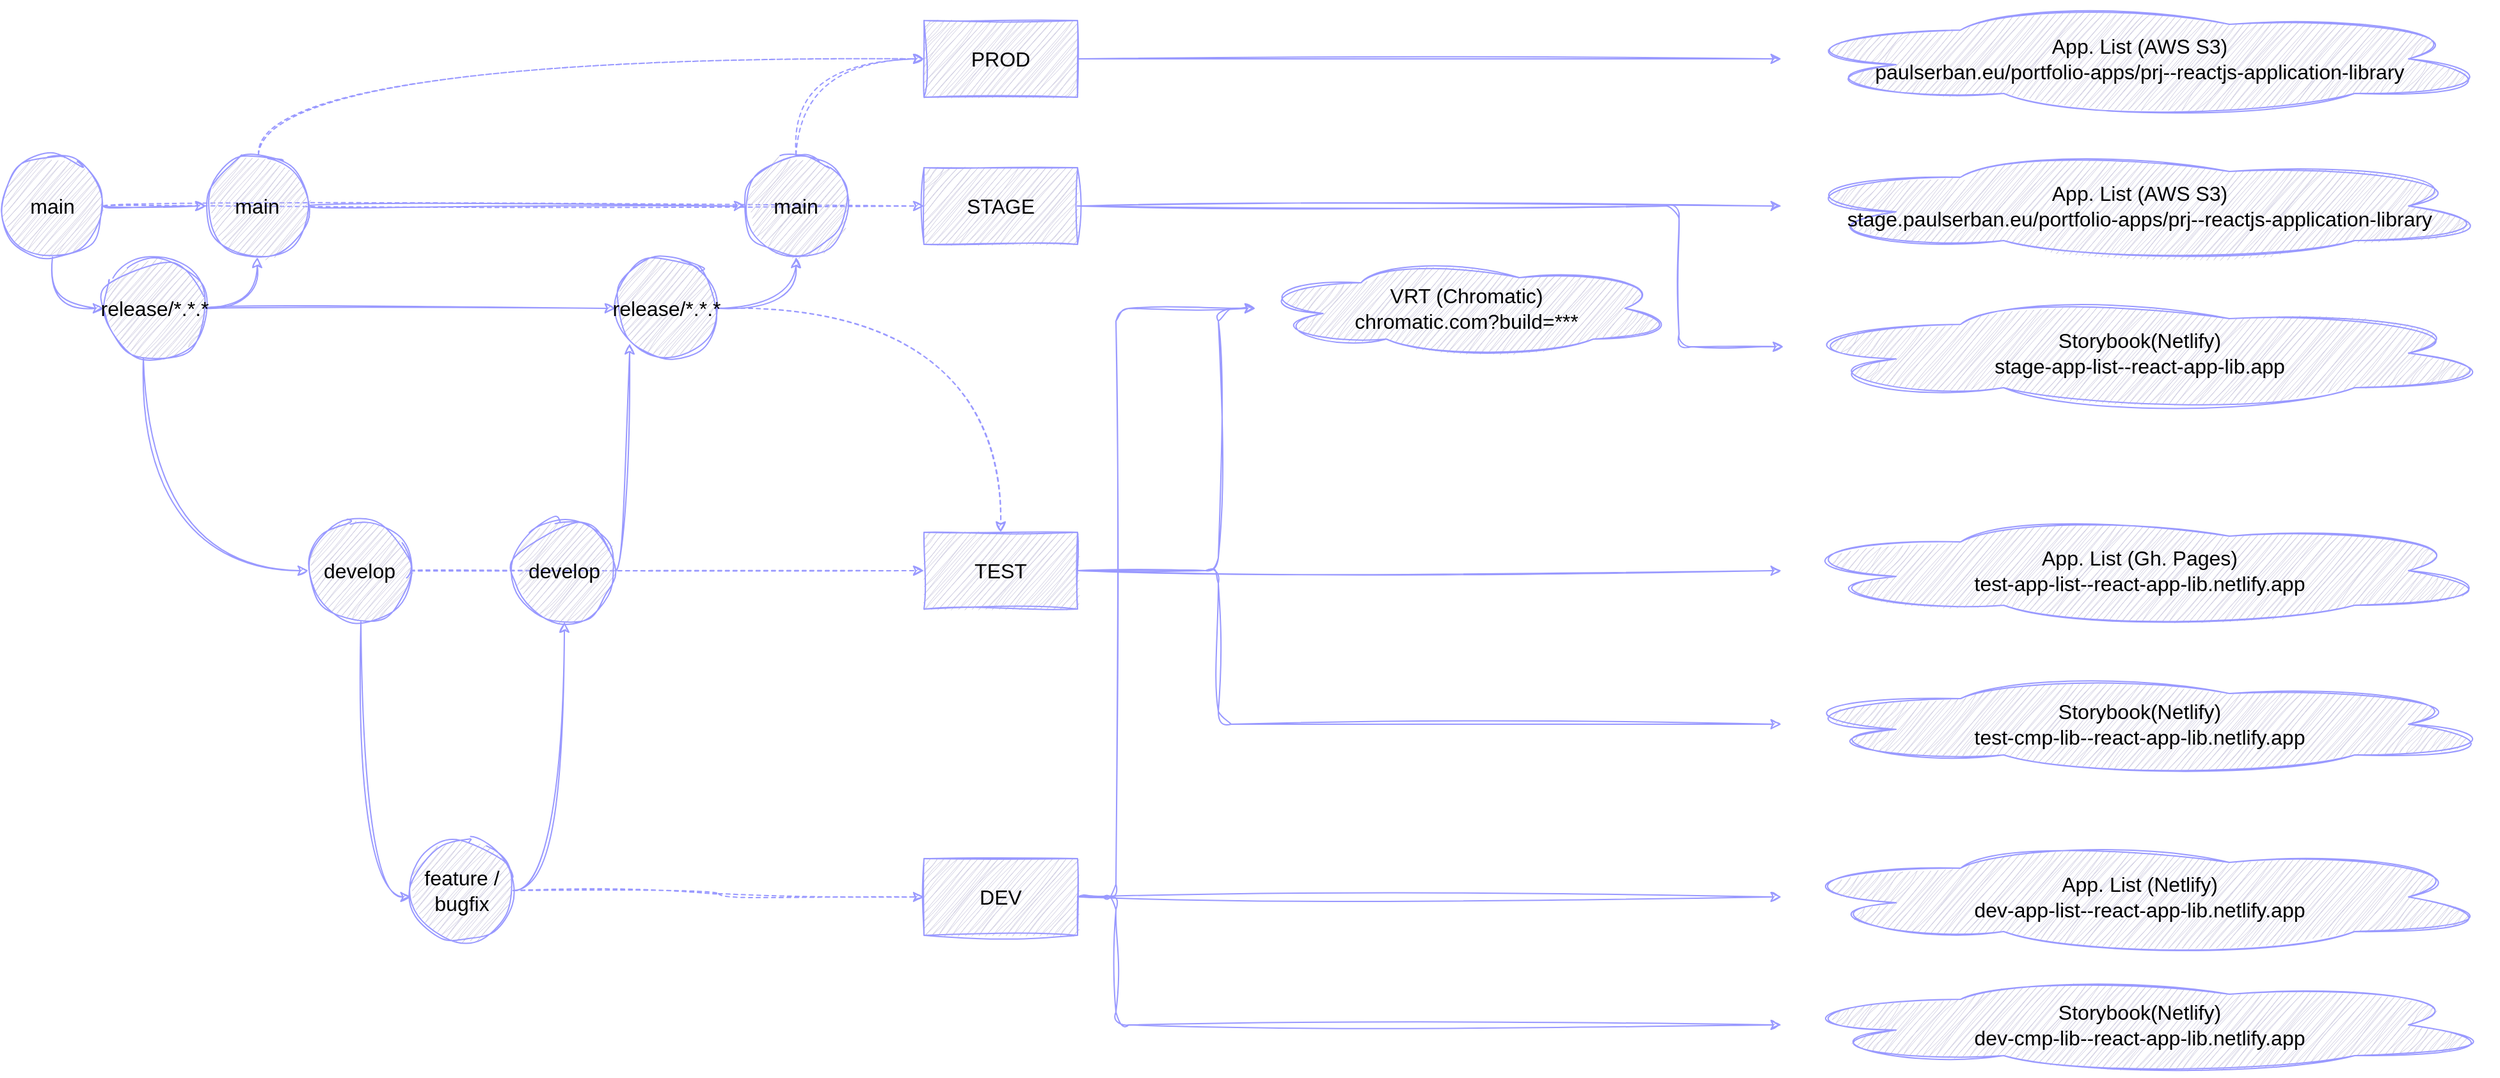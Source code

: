 <mxfile>
    <diagram id="NIzfng-ZdDpY-PZXQT2d" name="Page-1">
        <mxGraphModel dx="630" dy="990" grid="1" gridSize="10" guides="1" tooltips="1" connect="1" arrows="1" fold="1" page="1" pageScale="1" pageWidth="1169" pageHeight="827" math="0" shadow="0">
            <root>
                <mxCell id="0"/>
                <mxCell id="1" parent="0"/>
                <mxCell id="12" style="edgeStyle=orthogonalEdgeStyle;curved=1;html=1;fontSize=16;fontStyle=0;strokeWidth=1;sketch=1;curveFitting=1;jiggle=2;strokeColor=#9999FF;fillColor=#d0cee2;fontColor=#000000;" parent="1" source="6" target="7" edge="1">
                    <mxGeometry relative="1" as="geometry">
                        <Array as="points">
                            <mxPoint x="890" y="860"/>
                        </Array>
                        <mxPoint x="840" y="860" as="targetPoint"/>
                    </mxGeometry>
                </mxCell>
                <mxCell id="14" style="edgeStyle=orthogonalEdgeStyle;curved=1;html=1;dashed=1;fontSize=16;fontStyle=0;strokeWidth=1;sketch=1;curveFitting=1;jiggle=2;strokeColor=#9999FF;fillColor=#d0cee2;fontColor=#000000;" parent="1" source="6" target="40" edge="1">
                    <mxGeometry relative="1" as="geometry">
                        <mxPoint x="1330" y="605" as="targetPoint"/>
                    </mxGeometry>
                </mxCell>
                <mxCell id="6" value="develop" style="ellipse;whiteSpace=wrap;html=1;fontSize=16;fontStyle=0;strokeWidth=1;sketch=1;curveFitting=1;jiggle=2;strokeColor=#9999FF;fillColor=#d0cee2;fontColor=#000000;" parent="1" vertex="1">
                    <mxGeometry x="849" y="565" width="80" height="80" as="geometry"/>
                </mxCell>
                <mxCell id="15" style="edgeStyle=orthogonalEdgeStyle;curved=1;html=1;dashed=1;fontSize=16;fontStyle=0;strokeWidth=1;sketch=1;curveFitting=1;jiggle=2;strokeColor=#9999FF;fillColor=#d0cee2;fontColor=#000000;" parent="1" source="7" target="32" edge="1">
                    <mxGeometry relative="1" as="geometry">
                        <mxPoint x="1330" y="860" as="targetPoint"/>
                    </mxGeometry>
                </mxCell>
                <mxCell id="21" style="edgeStyle=orthogonalEdgeStyle;curved=1;html=1;fontSize=16;fontStyle=0;strokeWidth=1;sketch=1;curveFitting=1;jiggle=2;strokeColor=#9999FF;fillColor=#d0cee2;fontColor=#000000;" parent="1" source="7" target="20" edge="1">
                    <mxGeometry relative="1" as="geometry">
                        <Array as="points">
                            <mxPoint x="1049" y="855"/>
                        </Array>
                    </mxGeometry>
                </mxCell>
                <mxCell id="7" value="feature / bugfix" style="ellipse;whiteSpace=wrap;html=1;fontSize=16;fontStyle=0;strokeWidth=1;sketch=1;curveFitting=1;jiggle=2;strokeColor=#9999FF;fillColor=#d0cee2;fontColor=#000000;" parent="1" vertex="1">
                    <mxGeometry x="929" y="815" width="80" height="80" as="geometry"/>
                </mxCell>
                <mxCell id="10" style="edgeStyle=orthogonalEdgeStyle;html=1;entryX=0;entryY=0.5;entryDx=0;entryDy=0;curved=1;exitX=0.5;exitY=1;exitDx=0;exitDy=0;fontSize=16;fontStyle=0;strokeWidth=1;sketch=1;curveFitting=1;jiggle=2;strokeColor=#9999FF;fillColor=#d0cee2;fontColor=#000000;" parent="1" source="8" target="9" edge="1">
                    <mxGeometry relative="1" as="geometry"/>
                </mxCell>
                <mxCell id="13" style="edgeStyle=orthogonalEdgeStyle;curved=1;html=1;dashed=1;fontSize=16;fontStyle=0;strokeWidth=1;sketch=1;curveFitting=1;jiggle=2;strokeColor=#9999FF;fillColor=#d0cee2;fontColor=#000000;" parent="1" source="8" target="41" edge="1">
                    <mxGeometry relative="1" as="geometry">
                        <mxPoint x="1330" y="320" as="targetPoint"/>
                    </mxGeometry>
                </mxCell>
                <mxCell id="17" style="edgeStyle=orthogonalEdgeStyle;curved=1;html=1;fontSize=16;fontStyle=0;strokeWidth=1;sketch=1;curveFitting=1;jiggle=2;strokeColor=#9999FF;fillColor=#d0cee2;fontColor=#000000;" parent="1" source="8" target="16" edge="1">
                    <mxGeometry relative="1" as="geometry"/>
                </mxCell>
                <mxCell id="8" value="main" style="ellipse;whiteSpace=wrap;html=1;fontSize=16;fontStyle=0;strokeWidth=1;sketch=1;curveFitting=1;jiggle=2;strokeColor=#9999FF;fillColor=#d0cee2;fontColor=#000000;" parent="1" vertex="1">
                    <mxGeometry x="609" y="280" width="80" height="80" as="geometry"/>
                </mxCell>
                <mxCell id="11" style="edgeStyle=orthogonalEdgeStyle;curved=1;html=1;entryX=0;entryY=0.5;entryDx=0;entryDy=0;fontSize=16;fontStyle=0;strokeWidth=1;sketch=1;curveFitting=1;jiggle=2;strokeColor=#9999FF;fillColor=#d0cee2;fontColor=#000000;" parent="1" source="9" target="6" edge="1">
                    <mxGeometry relative="1" as="geometry">
                        <mxPoint x="650" y="565" as="sourcePoint"/>
                        <Array as="points">
                            <mxPoint x="720" y="605"/>
                        </Array>
                    </mxGeometry>
                </mxCell>
                <mxCell id="18" style="edgeStyle=orthogonalEdgeStyle;curved=1;html=1;entryX=0.5;entryY=1;entryDx=0;entryDy=0;fontSize=16;fontStyle=0;exitX=1;exitY=0.5;exitDx=0;exitDy=0;strokeWidth=1;sketch=1;curveFitting=1;jiggle=2;strokeColor=#9999FF;fillColor=#d0cee2;fontColor=#000000;" parent="1" source="9" target="16" edge="1">
                    <mxGeometry relative="1" as="geometry"/>
                </mxCell>
                <mxCell id="26" style="edgeStyle=orthogonalEdgeStyle;curved=1;html=1;fontSize=16;fontStyle=0;strokeWidth=1;sketch=1;curveFitting=1;jiggle=2;strokeColor=#9999FF;fillColor=#d0cee2;fontColor=#000000;" parent="1" source="9" target="22" edge="1">
                    <mxGeometry relative="1" as="geometry"/>
                </mxCell>
                <mxCell id="9" value="release/*.*.*" style="ellipse;whiteSpace=wrap;html=1;fontSize=16;fontStyle=0;strokeWidth=1;sketch=1;curveFitting=1;jiggle=2;strokeColor=#9999FF;fillColor=#d0cee2;fontColor=#000000;" parent="1" vertex="1">
                    <mxGeometry x="689" y="360" width="80" height="80" as="geometry"/>
                </mxCell>
                <mxCell id="19" style="edgeStyle=orthogonalEdgeStyle;curved=1;html=1;dashed=1;fontSize=16;fontStyle=0;strokeWidth=1;sketch=1;curveFitting=1;jiggle=2;strokeColor=#9999FF;fillColor=#d0cee2;fontColor=#000000;" parent="1" source="16" target="42" edge="1">
                    <mxGeometry relative="1" as="geometry">
                        <Array as="points">
                            <mxPoint x="810" y="205"/>
                        </Array>
                        <mxPoint x="1331.212" y="152" as="targetPoint"/>
                    </mxGeometry>
                </mxCell>
                <mxCell id="30" style="edgeStyle=orthogonalEdgeStyle;curved=1;html=1;fontSize=16;fontStyle=0;strokeWidth=1;sketch=1;curveFitting=1;jiggle=2;strokeColor=#9999FF;fillColor=#d0cee2;fontColor=#000000;" parent="1" source="16" target="27" edge="1">
                    <mxGeometry relative="1" as="geometry"/>
                </mxCell>
                <mxCell id="16" value="main" style="ellipse;whiteSpace=wrap;html=1;fontSize=16;fontStyle=0;strokeWidth=1;sketch=1;curveFitting=1;jiggle=2;strokeColor=#9999FF;fillColor=#d0cee2;fontColor=#000000;" parent="1" vertex="1">
                    <mxGeometry x="769" y="280" width="80" height="80" as="geometry"/>
                </mxCell>
                <mxCell id="23" style="edgeStyle=orthogonalEdgeStyle;curved=1;html=1;fontSize=16;fontStyle=0;strokeWidth=1;sketch=1;curveFitting=1;jiggle=2;strokeColor=#9999FF;fillColor=#d0cee2;fontColor=#000000;" parent="1" source="20" target="22" edge="1">
                    <mxGeometry relative="1" as="geometry">
                        <mxPoint x="1100" y="565" as="targetPoint"/>
                        <Array as="points">
                            <mxPoint x="1100" y="605"/>
                        </Array>
                    </mxGeometry>
                </mxCell>
                <mxCell id="20" value="develop" style="ellipse;whiteSpace=wrap;html=1;fontSize=16;fontStyle=0;strokeWidth=1;sketch=1;curveFitting=1;jiggle=2;strokeColor=#9999FF;fillColor=#d0cee2;fontColor=#000000;" parent="1" vertex="1">
                    <mxGeometry x="1009" y="565" width="80" height="80" as="geometry"/>
                </mxCell>
                <mxCell id="25" style="edgeStyle=orthogonalEdgeStyle;curved=1;html=1;dashed=1;fontSize=16;fontStyle=0;strokeWidth=1;sketch=1;curveFitting=1;jiggle=2;strokeColor=#9999FF;fillColor=#d0cee2;fontColor=#000000;" parent="1" source="22" target="40" edge="1">
                    <mxGeometry relative="1" as="geometry">
                        <mxPoint x="1330" y="480" as="targetPoint"/>
                    </mxGeometry>
                </mxCell>
                <mxCell id="29" style="edgeStyle=orthogonalEdgeStyle;curved=1;html=1;entryX=0.5;entryY=1;entryDx=0;entryDy=0;fontSize=16;fontStyle=0;strokeWidth=1;sketch=1;curveFitting=1;jiggle=2;strokeColor=#9999FF;fillColor=#d0cee2;fontColor=#000000;" parent="1" source="22" target="27" edge="1">
                    <mxGeometry relative="1" as="geometry"/>
                </mxCell>
                <mxCell id="22" value="release/*.*.*" style="ellipse;whiteSpace=wrap;html=1;fontSize=16;fontStyle=0;strokeWidth=1;sketch=1;curveFitting=1;jiggle=2;strokeColor=#9999FF;fillColor=#d0cee2;fontColor=#000000;" parent="1" vertex="1">
                    <mxGeometry x="1089" y="360" width="80" height="80" as="geometry"/>
                </mxCell>
                <mxCell id="31" style="edgeStyle=orthogonalEdgeStyle;curved=1;html=1;dashed=1;fontSize=16;fontStyle=0;strokeWidth=1;sketch=1;curveFitting=1;jiggle=2;strokeColor=#9999FF;fillColor=#d0cee2;fontColor=#000000;" parent="1" source="27" target="42" edge="1">
                    <mxGeometry relative="1" as="geometry">
                        <Array as="points">
                            <mxPoint x="1230" y="205"/>
                        </Array>
                        <mxPoint x="1330" y="160" as="targetPoint"/>
                    </mxGeometry>
                </mxCell>
                <mxCell id="27" value="main" style="ellipse;whiteSpace=wrap;html=1;fontSize=16;fontStyle=0;strokeWidth=1;sketch=1;curveFitting=1;jiggle=2;strokeColor=#9999FF;fillColor=#d0cee2;fontColor=#000000;" parent="1" vertex="1">
                    <mxGeometry x="1190" y="280" width="80" height="80" as="geometry"/>
                </mxCell>
                <mxCell id="36" style="edgeStyle=orthogonalEdgeStyle;html=1;fontSize=16;fontStyle=0;strokeWidth=1;sketch=1;curveFitting=1;jiggle=2;strokeColor=#9999FF;fillColor=#d0cee2;fontColor=#000000;" parent="1" source="32" target="33" edge="1">
                    <mxGeometry relative="1" as="geometry"/>
                </mxCell>
                <mxCell id="37" style="edgeStyle=orthogonalEdgeStyle;html=1;fontSize=16;fontStyle=0;strokeWidth=1;sketch=1;curveFitting=1;jiggle=2;strokeColor=#9999FF;fillColor=#d0cee2;fontColor=#000000;" parent="1" source="32" target="34" edge="1">
                    <mxGeometry relative="1" as="geometry">
                        <Array as="points">
                            <mxPoint x="1480" y="860"/>
                            <mxPoint x="1480" y="960"/>
                        </Array>
                    </mxGeometry>
                </mxCell>
                <mxCell id="38" style="edgeStyle=orthogonalEdgeStyle;html=1;fontSize=16;fontStyle=0;strokeWidth=1;sketch=1;curveFitting=1;jiggle=2;strokeColor=#9999FF;fillColor=#d0cee2;fontColor=#000000;" parent="1" source="32" target="35" edge="1">
                    <mxGeometry relative="1" as="geometry">
                        <Array as="points">
                            <mxPoint x="1480" y="860"/>
                            <mxPoint x="1480" y="400"/>
                        </Array>
                    </mxGeometry>
                </mxCell>
                <mxCell id="32" value="DEV" style="whiteSpace=wrap;html=1;fontSize=16;fontStyle=0;strokeWidth=1;sketch=1;curveFitting=1;jiggle=2;strokeColor=#9999FF;fillColor=#d0cee2;fontColor=#000000;" parent="1" vertex="1">
                    <mxGeometry x="1330" y="830" width="120" height="60" as="geometry"/>
                </mxCell>
                <mxCell id="33" value="App. List (Netlify)&lt;br style=&quot;font-size: 16px;&quot;&gt;dev-app-list--react-app-lib.netlify.app" style="ellipse;shape=cloud;whiteSpace=wrap;html=1;fontSize=16;fontStyle=0;strokeWidth=1;sketch=1;curveFitting=1;jiggle=2;strokeColor=#9999FF;fillColor=#d0cee2;fontColor=#000000;" parent="1" vertex="1">
                    <mxGeometry x="2000" y="815" width="560" height="90" as="geometry"/>
                </mxCell>
                <mxCell id="34" value="Storybook(Netlify)&lt;br style=&quot;font-size: 16px;&quot;&gt;dev-cmp-lib--react-app-lib.netlify.app" style="ellipse;shape=cloud;whiteSpace=wrap;html=1;fontSize=16;fontStyle=0;strokeWidth=1;sketch=1;curveFitting=1;jiggle=2;strokeColor=#9999FF;fillColor=#d0cee2;fontColor=#000000;" parent="1" vertex="1">
                    <mxGeometry x="2000" y="920" width="560" height="80" as="geometry"/>
                </mxCell>
                <mxCell id="35" value="VRT (Chromatic)&lt;br style=&quot;font-size: 16px;&quot;&gt;chromatic.com?build=***" style="ellipse;shape=cloud;whiteSpace=wrap;html=1;fontSize=16;fontStyle=0;strokeWidth=1;sketch=1;curveFitting=1;jiggle=2;strokeColor=#9999FF;fillColor=#d0cee2;fontColor=#000000;" parent="1" vertex="1">
                    <mxGeometry x="1589" y="360" width="330" height="80" as="geometry"/>
                </mxCell>
                <mxCell id="45" style="edgeStyle=orthogonalEdgeStyle;html=1;fontSize=16;fontStyle=0;strokeWidth=1;sketch=1;curveFitting=1;jiggle=2;strokeColor=#9999FF;fillColor=#d0cee2;fontColor=#000000;" parent="1" source="40" target="43" edge="1">
                    <mxGeometry relative="1" as="geometry"/>
                </mxCell>
                <mxCell id="46" style="edgeStyle=orthogonalEdgeStyle;html=1;fontSize=16;fontStyle=0;strokeWidth=1;sketch=1;curveFitting=1;jiggle=2;strokeColor=#9999FF;fillColor=#d0cee2;fontColor=#000000;" parent="1" source="40" target="44" edge="1">
                    <mxGeometry relative="1" as="geometry">
                        <Array as="points">
                            <mxPoint x="1560" y="605"/>
                            <mxPoint x="1560" y="725"/>
                        </Array>
                    </mxGeometry>
                </mxCell>
                <mxCell id="47" style="edgeStyle=orthogonalEdgeStyle;html=1;fontSize=16;fontStyle=0;strokeWidth=1;sketch=1;curveFitting=1;jiggle=2;strokeColor=#9999FF;fillColor=#d0cee2;fontColor=#000000;" parent="1" source="40" target="35" edge="1">
                    <mxGeometry relative="1" as="geometry">
                        <Array as="points">
                            <mxPoint x="1560" y="605"/>
                            <mxPoint x="1560" y="400"/>
                        </Array>
                    </mxGeometry>
                </mxCell>
                <mxCell id="40" value="TEST" style="whiteSpace=wrap;html=1;fontSize=16;fontStyle=0;strokeWidth=1;sketch=1;curveFitting=1;jiggle=2;strokeColor=#9999FF;fillColor=#d0cee2;fontColor=#000000;" parent="1" vertex="1">
                    <mxGeometry x="1330" y="575" width="120" height="60" as="geometry"/>
                </mxCell>
                <mxCell id="50" style="edgeStyle=orthogonalEdgeStyle;html=1;fontSize=16;fontStyle=0;strokeWidth=1;sketch=1;curveFitting=1;jiggle=2;strokeColor=#9999FF;fillColor=#d0cee2;fontColor=#000000;" parent="1" source="41" target="48" edge="1">
                    <mxGeometry relative="1" as="geometry"/>
                </mxCell>
                <mxCell id="51" style="edgeStyle=orthogonalEdgeStyle;html=1;fontSize=16;fontStyle=0;strokeWidth=1;sketch=1;curveFitting=1;jiggle=2;strokeColor=#9999FF;fillColor=#d0cee2;fontColor=#000000;" parent="1" source="41" target="49" edge="1">
                    <mxGeometry relative="1" as="geometry">
                        <Array as="points">
                            <mxPoint x="1920" y="320"/>
                            <mxPoint x="1920" y="430"/>
                        </Array>
                    </mxGeometry>
                </mxCell>
                <mxCell id="41" value="STAGE" style="whiteSpace=wrap;html=1;fontSize=16;fontStyle=0;strokeWidth=1;sketch=1;curveFitting=1;jiggle=2;strokeColor=#9999FF;fillColor=#d0cee2;fontColor=#000000;" parent="1" vertex="1">
                    <mxGeometry x="1330" y="290" width="120" height="60" as="geometry"/>
                </mxCell>
                <mxCell id="53" style="edgeStyle=orthogonalEdgeStyle;html=1;fontSize=16;fontStyle=0;strokeWidth=1;sketch=1;curveFitting=1;jiggle=2;strokeColor=#9999FF;fillColor=#d0cee2;fontColor=#000000;" parent="1" source="42" target="52" edge="1">
                    <mxGeometry relative="1" as="geometry"/>
                </mxCell>
                <mxCell id="42" value="PROD" style="whiteSpace=wrap;html=1;fontSize=16;fontStyle=0;strokeWidth=1;sketch=1;curveFitting=1;jiggle=2;strokeColor=#9999FF;fillColor=#d0cee2;fontColor=#000000;" parent="1" vertex="1">
                    <mxGeometry x="1330" y="175" width="120" height="60" as="geometry"/>
                </mxCell>
                <mxCell id="43" value="App. List (Gh. Pages)&lt;br style=&quot;font-size: 16px;&quot;&gt;test-app-list--react-app-lib.netlify.app" style="ellipse;shape=cloud;whiteSpace=wrap;html=1;fontSize=16;fontStyle=0;strokeWidth=1;sketch=1;curveFitting=1;jiggle=2;strokeColor=#9999FF;fillColor=#d0cee2;fontColor=#000000;" parent="1" vertex="1">
                    <mxGeometry x="2000" y="560" width="560" height="90" as="geometry"/>
                </mxCell>
                <mxCell id="44" value="Storybook(Netlify)&lt;br style=&quot;font-size: 16px;&quot;&gt;test-cmp-lib--react-app-lib.netlify.app" style="ellipse;shape=cloud;whiteSpace=wrap;html=1;fontSize=16;fontStyle=0;strokeWidth=1;sketch=1;curveFitting=1;jiggle=2;strokeColor=#9999FF;fillColor=#d0cee2;fontColor=#000000;" parent="1" vertex="1">
                    <mxGeometry x="2000" y="685" width="560" height="80" as="geometry"/>
                </mxCell>
                <mxCell id="48" value="App. List (AWS S3)&lt;br style=&quot;font-size: 16px;&quot;&gt;stage.paulserban.eu/portfolio-apps/prj--reactjs-application-library" style="ellipse;shape=cloud;whiteSpace=wrap;html=1;fontSize=16;fontStyle=0;strokeWidth=1;sketch=1;curveFitting=1;jiggle=2;strokeColor=#9999FF;fillColor=#d0cee2;fontColor=#000000;" parent="1" vertex="1">
                    <mxGeometry x="2000" y="275" width="560" height="90" as="geometry"/>
                </mxCell>
                <mxCell id="49" value="Storybook(Netlify)&lt;br style=&quot;font-size: 16px;&quot;&gt;stage-app-list--react-app-lib.app" style="ellipse;shape=cloud;whiteSpace=wrap;html=1;fontSize=16;fontStyle=0;strokeWidth=1;sketch=1;curveFitting=1;jiggle=2;strokeColor=#9999FF;fillColor=#d0cee2;fontColor=#000000;" parent="1" vertex="1">
                    <mxGeometry x="2000" y="390" width="560" height="90" as="geometry"/>
                </mxCell>
                <mxCell id="52" value="App. List (AWS S3)&lt;br style=&quot;font-size: 16px;&quot;&gt;paulserban.eu/portfolio-apps/prj--reactjs-application-library" style="ellipse;shape=cloud;whiteSpace=wrap;html=1;fontSize=16;fontStyle=0;strokeWidth=1;sketch=1;curveFitting=1;jiggle=2;strokeColor=#9999FF;fillColor=#d0cee2;fontColor=#000000;" parent="1" vertex="1">
                    <mxGeometry x="2000" y="160" width="560" height="90" as="geometry"/>
                </mxCell>
            </root>
        </mxGraphModel>
    </diagram>
</mxfile>